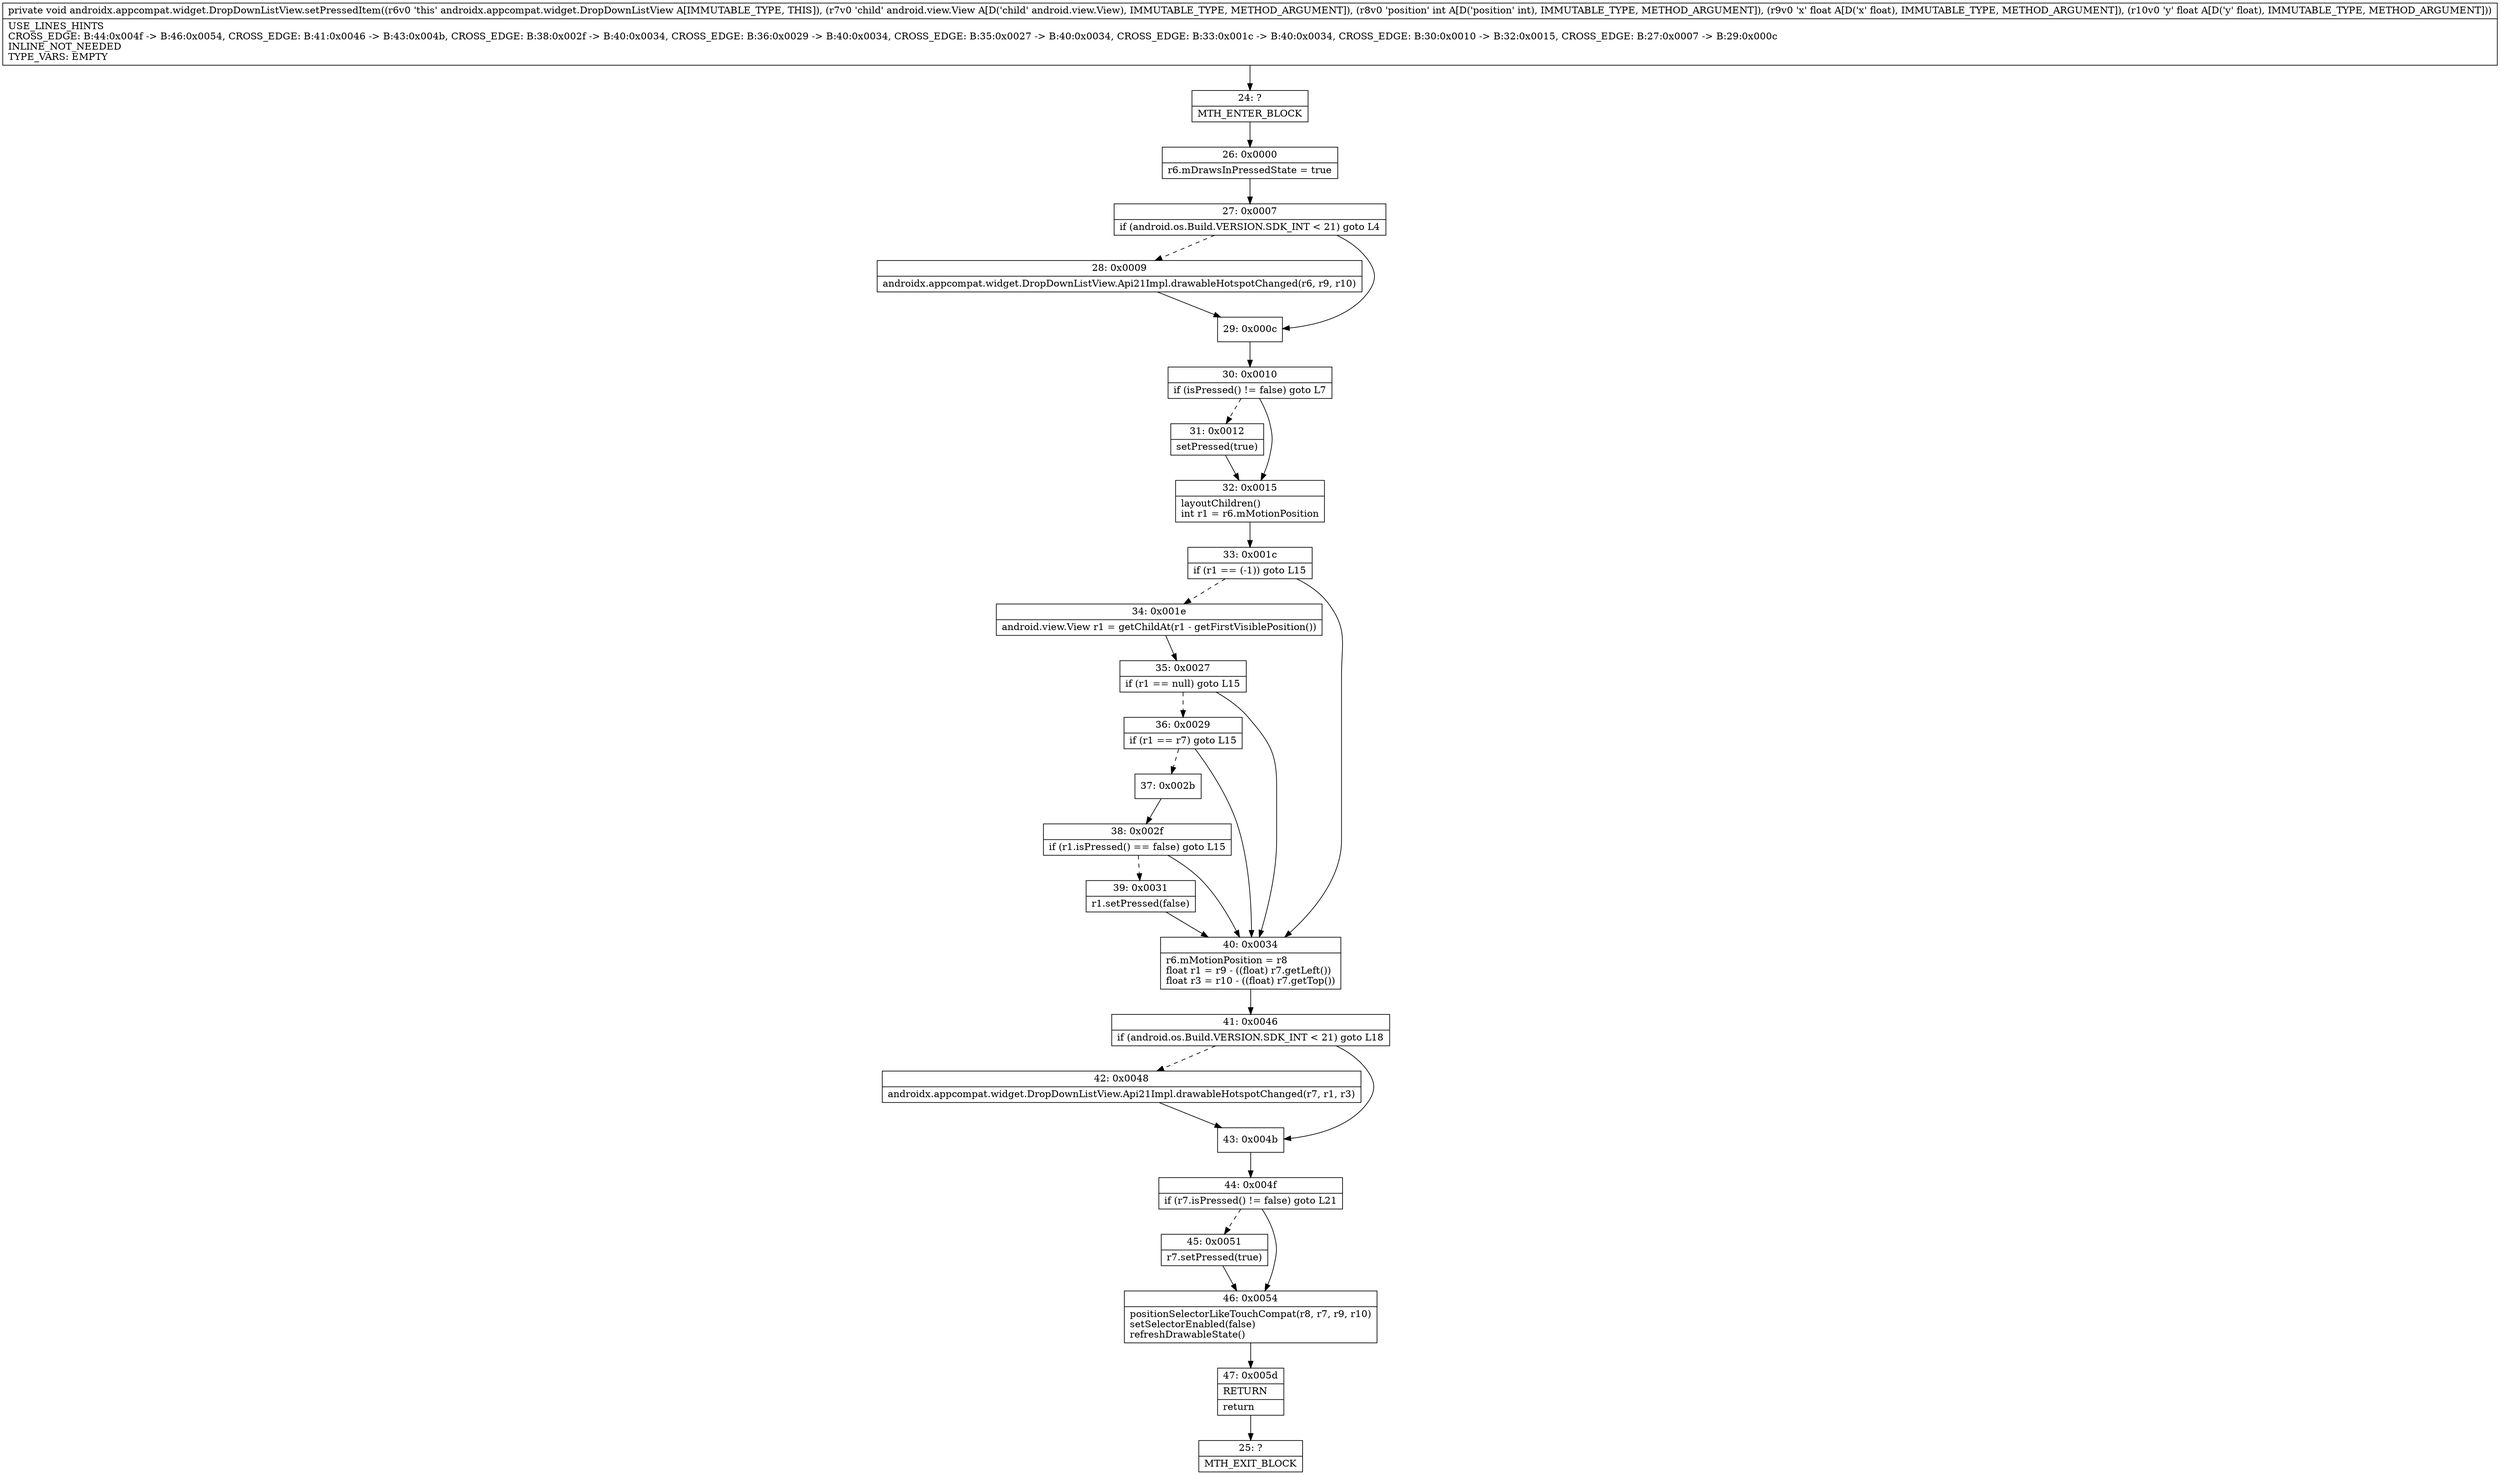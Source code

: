 digraph "CFG forandroidx.appcompat.widget.DropDownListView.setPressedItem(Landroid\/view\/View;IFF)V" {
Node_24 [shape=record,label="{24\:\ ?|MTH_ENTER_BLOCK\l}"];
Node_26 [shape=record,label="{26\:\ 0x0000|r6.mDrawsInPressedState = true\l}"];
Node_27 [shape=record,label="{27\:\ 0x0007|if (android.os.Build.VERSION.SDK_INT \< 21) goto L4\l}"];
Node_28 [shape=record,label="{28\:\ 0x0009|androidx.appcompat.widget.DropDownListView.Api21Impl.drawableHotspotChanged(r6, r9, r10)\l}"];
Node_29 [shape=record,label="{29\:\ 0x000c}"];
Node_30 [shape=record,label="{30\:\ 0x0010|if (isPressed() != false) goto L7\l}"];
Node_31 [shape=record,label="{31\:\ 0x0012|setPressed(true)\l}"];
Node_32 [shape=record,label="{32\:\ 0x0015|layoutChildren()\lint r1 = r6.mMotionPosition\l}"];
Node_33 [shape=record,label="{33\:\ 0x001c|if (r1 == (\-1)) goto L15\l}"];
Node_34 [shape=record,label="{34\:\ 0x001e|android.view.View r1 = getChildAt(r1 \- getFirstVisiblePosition())\l}"];
Node_35 [shape=record,label="{35\:\ 0x0027|if (r1 == null) goto L15\l}"];
Node_36 [shape=record,label="{36\:\ 0x0029|if (r1 == r7) goto L15\l}"];
Node_37 [shape=record,label="{37\:\ 0x002b}"];
Node_38 [shape=record,label="{38\:\ 0x002f|if (r1.isPressed() == false) goto L15\l}"];
Node_39 [shape=record,label="{39\:\ 0x0031|r1.setPressed(false)\l}"];
Node_40 [shape=record,label="{40\:\ 0x0034|r6.mMotionPosition = r8\lfloat r1 = r9 \- ((float) r7.getLeft())\lfloat r3 = r10 \- ((float) r7.getTop())\l}"];
Node_41 [shape=record,label="{41\:\ 0x0046|if (android.os.Build.VERSION.SDK_INT \< 21) goto L18\l}"];
Node_42 [shape=record,label="{42\:\ 0x0048|androidx.appcompat.widget.DropDownListView.Api21Impl.drawableHotspotChanged(r7, r1, r3)\l}"];
Node_43 [shape=record,label="{43\:\ 0x004b}"];
Node_44 [shape=record,label="{44\:\ 0x004f|if (r7.isPressed() != false) goto L21\l}"];
Node_45 [shape=record,label="{45\:\ 0x0051|r7.setPressed(true)\l}"];
Node_46 [shape=record,label="{46\:\ 0x0054|positionSelectorLikeTouchCompat(r8, r7, r9, r10)\lsetSelectorEnabled(false)\lrefreshDrawableState()\l}"];
Node_47 [shape=record,label="{47\:\ 0x005d|RETURN\l|return\l}"];
Node_25 [shape=record,label="{25\:\ ?|MTH_EXIT_BLOCK\l}"];
MethodNode[shape=record,label="{private void androidx.appcompat.widget.DropDownListView.setPressedItem((r6v0 'this' androidx.appcompat.widget.DropDownListView A[IMMUTABLE_TYPE, THIS]), (r7v0 'child' android.view.View A[D('child' android.view.View), IMMUTABLE_TYPE, METHOD_ARGUMENT]), (r8v0 'position' int A[D('position' int), IMMUTABLE_TYPE, METHOD_ARGUMENT]), (r9v0 'x' float A[D('x' float), IMMUTABLE_TYPE, METHOD_ARGUMENT]), (r10v0 'y' float A[D('y' float), IMMUTABLE_TYPE, METHOD_ARGUMENT]))  | USE_LINES_HINTS\lCROSS_EDGE: B:44:0x004f \-\> B:46:0x0054, CROSS_EDGE: B:41:0x0046 \-\> B:43:0x004b, CROSS_EDGE: B:38:0x002f \-\> B:40:0x0034, CROSS_EDGE: B:36:0x0029 \-\> B:40:0x0034, CROSS_EDGE: B:35:0x0027 \-\> B:40:0x0034, CROSS_EDGE: B:33:0x001c \-\> B:40:0x0034, CROSS_EDGE: B:30:0x0010 \-\> B:32:0x0015, CROSS_EDGE: B:27:0x0007 \-\> B:29:0x000c\lINLINE_NOT_NEEDED\lTYPE_VARS: EMPTY\l}"];
MethodNode -> Node_24;Node_24 -> Node_26;
Node_26 -> Node_27;
Node_27 -> Node_28[style=dashed];
Node_27 -> Node_29;
Node_28 -> Node_29;
Node_29 -> Node_30;
Node_30 -> Node_31[style=dashed];
Node_30 -> Node_32;
Node_31 -> Node_32;
Node_32 -> Node_33;
Node_33 -> Node_34[style=dashed];
Node_33 -> Node_40;
Node_34 -> Node_35;
Node_35 -> Node_36[style=dashed];
Node_35 -> Node_40;
Node_36 -> Node_37[style=dashed];
Node_36 -> Node_40;
Node_37 -> Node_38;
Node_38 -> Node_39[style=dashed];
Node_38 -> Node_40;
Node_39 -> Node_40;
Node_40 -> Node_41;
Node_41 -> Node_42[style=dashed];
Node_41 -> Node_43;
Node_42 -> Node_43;
Node_43 -> Node_44;
Node_44 -> Node_45[style=dashed];
Node_44 -> Node_46;
Node_45 -> Node_46;
Node_46 -> Node_47;
Node_47 -> Node_25;
}

